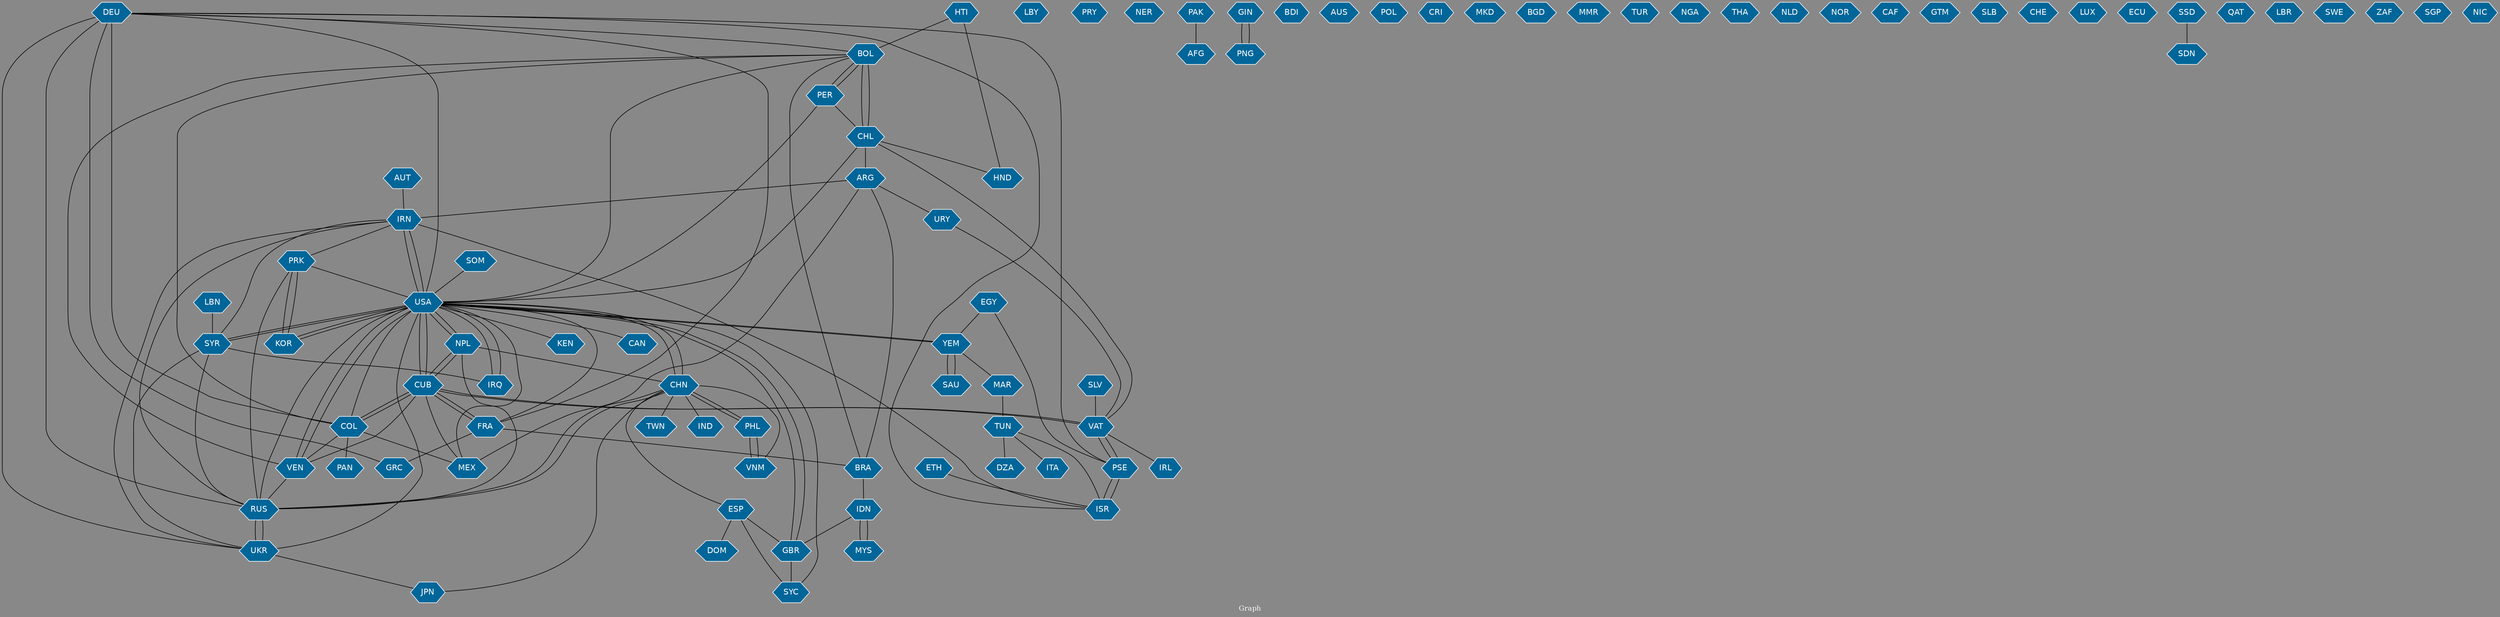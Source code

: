 // Countries together in item graph
graph {
	graph [bgcolor="#888888" fontcolor=white fontsize=12 label="Graph" outputorder=edgesfirst overlap=prism]
	node [color=white fillcolor="#006699" fontcolor=white fontname=Helvetica shape=hexagon style=filled]
	edge [arrowhead=open color=black fontcolor=white fontname=Courier fontsize=12]
		DEU [label=DEU]
		BOL [label=BOL]
		CHL [label=CHL]
		PRK [label=PRK]
		MYS [label=MYS]
		IDN [label=IDN]
		USA [label=USA]
		NPL [label=NPL]
		LBY [label=LBY]
		PER [label=PER]
		PRY [label=PRY]
		VEN [label=VEN]
		CUB [label=CUB]
		SOM [label=SOM]
		CHN [label=CHN]
		TUN [label=TUN]
		GBR [label=GBR]
		KOR [label=KOR]
		COL [label=COL]
		MEX [label=MEX]
		ESP [label=ESP]
		IND [label=IND]
		IRL [label=IRL]
		NER [label=NER]
		AFG [label=AFG]
		SYR [label=SYR]
		GIN [label=GIN]
		PNG [label=PNG]
		PHL [label=PHL]
		ARG [label=ARG]
		SAU [label=SAU]
		IRQ [label=IRQ]
		BDI [label=BDI]
		FRA [label=FRA]
		AUS [label=AUS]
		PAN [label=PAN]
		RUS [label=RUS]
		POL [label=POL]
		CRI [label=CRI]
		PSE [label=PSE]
		VAT [label=VAT]
		ISR [label=ISR]
		IRN [label=IRN]
		JPN [label=JPN]
		MKD [label=MKD]
		UKR [label=UKR]
		YEM [label=YEM]
		ITA [label=ITA]
		URY [label=URY]
		KEN [label=KEN]
		EGY [label=EGY]
		PAK [label=PAK]
		BGD [label=BGD]
		BRA [label=BRA]
		SYC [label=SYC]
		MMR [label=MMR]
		MAR [label=MAR]
		TUR [label=TUR]
		NGA [label=NGA]
		THA [label=THA]
		VNM [label=VNM]
		NLD [label=NLD]
		ETH [label=ETH]
		NOR [label=NOR]
		CAF [label=CAF]
		GTM [label=GTM]
		AUT [label=AUT]
		CAN [label=CAN]
		DZA [label=DZA]
		SLB [label=SLB]
		LBN [label=LBN]
		GRC [label=GRC]
		CHE [label=CHE]
		LUX [label=LUX]
		SLV [label=SLV]
		DOM [label=DOM]
		HND [label=HND]
		ECU [label=ECU]
		SSD [label=SSD]
		SDN [label=SDN]
		QAT [label=QAT]
		HTI [label=HTI]
		LBR [label=LBR]
		SWE [label=SWE]
		ZAF [label=ZAF]
		SGP [label=SGP]
		NIC [label=NIC]
		TWN [label=TWN]
			COL -- MEX [weight=1]
			VEN -- USA [weight=4]
			CUB -- MEX [weight=1]
			DEU -- FRA [weight=1]
			SAU -- YEM [weight=3]
			IDN -- MYS [weight=2]
			NPL -- CUB [weight=1]
			USA -- COL [weight=1]
			CHN -- TWN [weight=1]
			DEU -- PSE [weight=1]
			PHL -- VNM [weight=1]
			IRN -- UKR [weight=1]
			VAT -- IRL [weight=1]
			PSE -- VAT [weight=1]
			ISR -- IRN [weight=1]
			PER -- USA [weight=1]
			VEN -- RUS [weight=1]
			USA -- YEM [weight=1]
			VNM -- PHL [weight=1]
			ARG -- URY [weight=1]
			CHN -- ESP [weight=1]
			PRK -- USA [weight=3]
			AUT -- IRN [weight=2]
			SYR -- IRN [weight=1]
			USA -- IRN [weight=2]
			CHL -- HND [weight=1]
			FRA -- CUB [weight=1]
			VAT -- CHL [weight=1]
			KOR -- PRK [weight=2]
			DEU -- RUS [weight=3]
			USA -- NPL [weight=2]
			COL -- CUB [weight=1]
			KOR -- USA [weight=3]
			CHN -- USA [weight=6]
			EGY -- PSE [weight=1]
			CHL -- ARG [weight=1]
			EGY -- YEM [weight=1]
			SLV -- VAT [weight=1]
			ARG -- IRN [weight=1]
			CHN -- IND [weight=2]
			PER -- CHL [weight=1]
			COL -- VEN [weight=2]
			HTI -- BOL [weight=1]
			USA -- SYR [weight=2]
			VEN -- BOL [weight=1]
			USA -- IRQ [weight=2]
			CUB -- NPL [weight=1]
			IDN -- GBR [weight=1]
			CHN -- JPN [weight=1]
			LBN -- SYR [weight=1]
			UKR -- USA [weight=1]
			USA -- RUS [weight=3]
			MEX -- ARG [weight=1]
			PAK -- AFG [weight=1]
			PSE -- ISR [weight=1]
			PER -- BOL [weight=2]
			DEU -- GRC [weight=1]
			CUB -- VAT [weight=2]
			MAR -- TUN [weight=1]
			FRA -- GRC [weight=1]
			BOL -- USA [weight=1]
			USA -- KOR [weight=2]
			PNG -- GIN [weight=3]
			YEM -- SAU [weight=1]
			RUS -- NPL [weight=1]
			IRN -- RUS [weight=1]
			FRA -- USA [weight=1]
			GIN -- PNG [weight=2]
			ISR -- PSE [weight=3]
			FRA -- BRA [weight=1]
			UKR -- JPN [weight=1]
			USA -- CHL [weight=1]
			SYR -- IRQ [weight=1]
			HTI -- HND [weight=1]
			BRA -- BOL [weight=2]
			DEU -- COL [weight=1]
			MYS -- IDN [weight=2]
			SYR -- UKR [weight=1]
			TUN -- DZA [weight=1]
			ESP -- SYC [weight=1]
			USA -- MEX [weight=4]
			COL -- PAN [weight=1]
			CHN -- PHL [weight=2]
			ESP -- DOM [weight=1]
			ETH -- ISR [weight=1]
			PRK -- KOR [weight=2]
			RUS -- UKR [weight=2]
			BOL -- CHL [weight=6]
			IRN -- USA [weight=3]
			GBR -- SYC [weight=2]
			BOL -- PER [weight=1]
			ESP -- GBR [weight=1]
			ISR -- DEU [weight=1]
			SYR -- RUS [weight=1]
			CHL -- BOL [weight=5]
			VAT -- CUB [weight=3]
			COL -- BOL [weight=1]
			GBR -- USA [weight=1]
			USA -- DEU [weight=1]
			VEN -- CUB [weight=2]
			TUN -- ITA [weight=1]
			SYR -- USA [weight=1]
			DEU -- UKR [weight=1]
			UKR -- RUS [weight=7]
			USA -- KEN [weight=1]
			CUB -- FRA [weight=2]
			USA -- CAN [weight=1]
			IRN -- PRK [weight=1]
			IRQ -- USA [weight=2]
			ARG -- BRA [weight=1]
			CUB -- COL [weight=2]
			BRA -- IDN [weight=1]
			YEM -- MAR [weight=1]
			NPL -- USA [weight=3]
			DEU -- BOL [weight=1]
			VAT -- PSE [weight=1]
			YEM -- USA [weight=1]
			URY -- VAT [weight=1]
			CHN -- RUS [weight=1]
			NPL -- CHN [weight=2]
			USA -- CUB [weight=12]
			SOM -- USA [weight=1]
			USA -- VEN [weight=2]
			CUB -- USA [weight=7]
			USA -- CHN [weight=4]
			PHL -- CHN [weight=2]
			CHN -- VNM [weight=2]
			PRK -- RUS [weight=1]
			USA -- SYC [weight=1]
			SSD -- SDN [weight=1]
			USA -- GBR [weight=1]
			TUN -- ISR [weight=1]
			RUS -- CHN [weight=2]
}